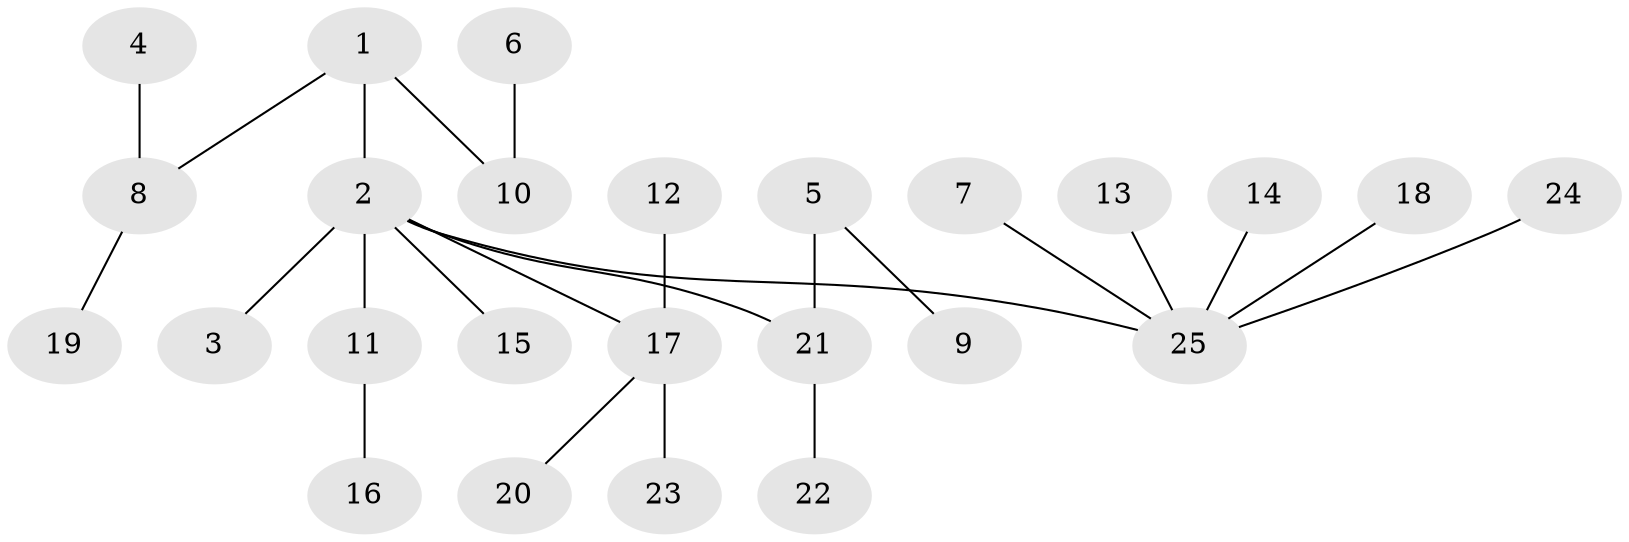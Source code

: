 // original degree distribution, {3: 0.16, 7: 0.02, 2: 0.32, 1: 0.46, 6: 0.04}
// Generated by graph-tools (version 1.1) at 2025/50/03/09/25 03:50:17]
// undirected, 25 vertices, 24 edges
graph export_dot {
graph [start="1"]
  node [color=gray90,style=filled];
  1;
  2;
  3;
  4;
  5;
  6;
  7;
  8;
  9;
  10;
  11;
  12;
  13;
  14;
  15;
  16;
  17;
  18;
  19;
  20;
  21;
  22;
  23;
  24;
  25;
  1 -- 2 [weight=1.0];
  1 -- 8 [weight=1.0];
  1 -- 10 [weight=1.0];
  2 -- 3 [weight=1.0];
  2 -- 11 [weight=1.0];
  2 -- 15 [weight=1.0];
  2 -- 17 [weight=1.0];
  2 -- 21 [weight=1.0];
  2 -- 25 [weight=1.0];
  4 -- 8 [weight=1.0];
  5 -- 9 [weight=1.0];
  5 -- 21 [weight=1.0];
  6 -- 10 [weight=1.0];
  7 -- 25 [weight=1.0];
  8 -- 19 [weight=1.0];
  11 -- 16 [weight=1.0];
  12 -- 17 [weight=1.0];
  13 -- 25 [weight=1.0];
  14 -- 25 [weight=1.0];
  17 -- 20 [weight=1.0];
  17 -- 23 [weight=1.0];
  18 -- 25 [weight=1.0];
  21 -- 22 [weight=1.0];
  24 -- 25 [weight=1.0];
}
